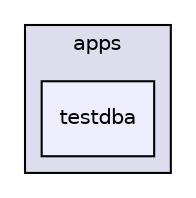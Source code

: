 digraph "F:/etc/repos/OX/apps/testdba" {
  compound=true
  node [ fontsize="10", fontname="Helvetica"];
  edge [ labelfontsize="10", labelfontname="Helvetica"];
  subgraph clusterdir_d1ed516e4a2a04220095fb6e72ed51f4 {
    graph [ bgcolor="#ddddee", pencolor="black", label="apps" fontname="Helvetica", fontsize="10", URL="dir_d1ed516e4a2a04220095fb6e72ed51f4.html"]
  dir_230b4dc63bc0e4e5ec44425b95ff8612 [shape=box, label="testdba", style="filled", fillcolor="#eeeeff", pencolor="black", URL="dir_230b4dc63bc0e4e5ec44425b95ff8612.html"];
  }
}
